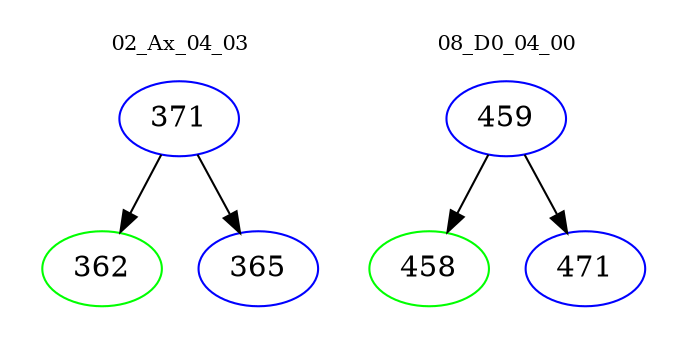 digraph{
subgraph cluster_0 {
color = white
label = "02_Ax_04_03";
fontsize=10;
T0_371 [label="371", color="blue"]
T0_371 -> T0_362 [color="black"]
T0_362 [label="362", color="green"]
T0_371 -> T0_365 [color="black"]
T0_365 [label="365", color="blue"]
}
subgraph cluster_1 {
color = white
label = "08_D0_04_00";
fontsize=10;
T1_459 [label="459", color="blue"]
T1_459 -> T1_458 [color="black"]
T1_458 [label="458", color="green"]
T1_459 -> T1_471 [color="black"]
T1_471 [label="471", color="blue"]
}
}
